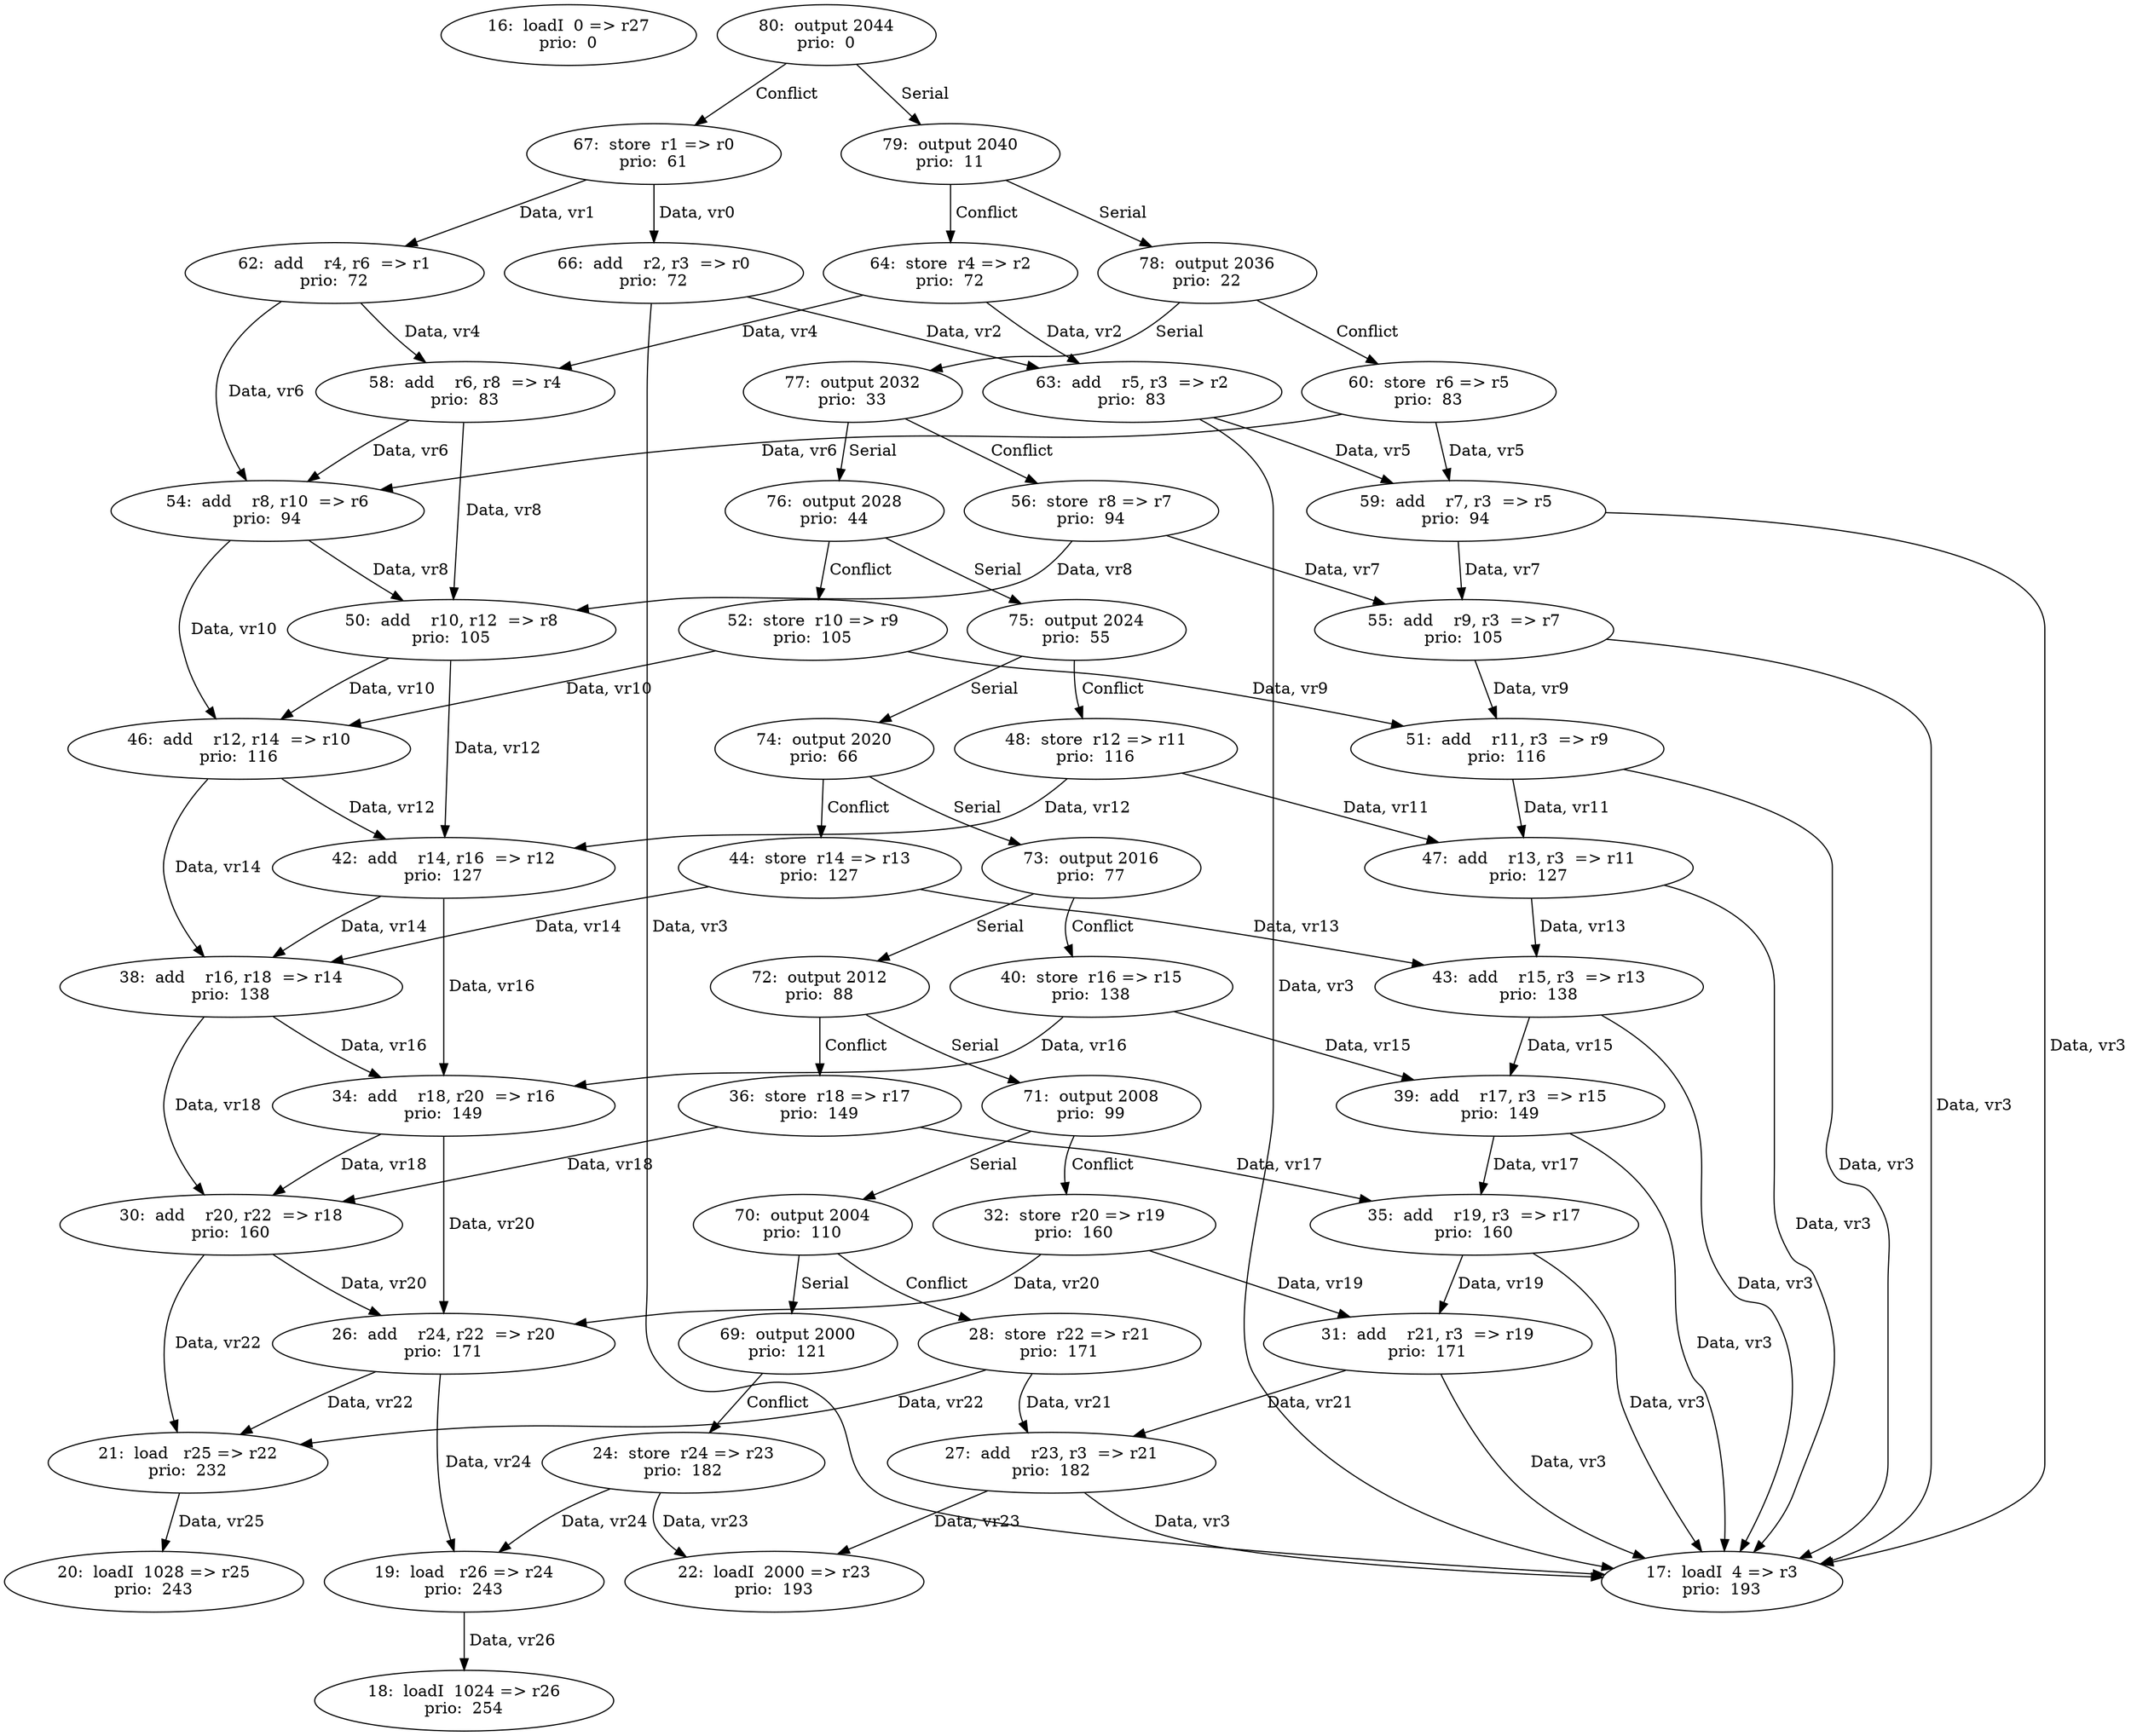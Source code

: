 digraph DG {
  16 [label="16:  loadI  0 => r27
prio:  0"];
  17 [label="17:  loadI  4 => r3
prio:  193"];
  18 [label="18:  loadI  1024 => r26
prio:  254"];
  19 [label="19:  load   r26 => r24
prio:  243"];
  20 [label="20:  loadI  1028 => r25
prio:  243"];
  21 [label="21:  load   r25 => r22
prio:  232"];
  22 [label="22:  loadI  2000 => r23
prio:  193"];
  24 [label="24:  store  r24 => r23
prio:  182"];
  26 [label="26:  add    r24, r22  => r20
prio:  171"];
  27 [label="27:  add    r23, r3  => r21
prio:  182"];
  28 [label="28:  store  r22 => r21
prio:  171"];
  30 [label="30:  add    r20, r22  => r18
prio:  160"];
  31 [label="31:  add    r21, r3  => r19
prio:  171"];
  32 [label="32:  store  r20 => r19
prio:  160"];
  34 [label="34:  add    r18, r20  => r16
prio:  149"];
  35 [label="35:  add    r19, r3  => r17
prio:  160"];
  36 [label="36:  store  r18 => r17
prio:  149"];
  38 [label="38:  add    r16, r18  => r14
prio:  138"];
  39 [label="39:  add    r17, r3  => r15
prio:  149"];
  40 [label="40:  store  r16 => r15
prio:  138"];
  42 [label="42:  add    r14, r16  => r12
prio:  127"];
  43 [label="43:  add    r15, r3  => r13
prio:  138"];
  44 [label="44:  store  r14 => r13
prio:  127"];
  46 [label="46:  add    r12, r14  => r10
prio:  116"];
  47 [label="47:  add    r13, r3  => r11
prio:  127"];
  48 [label="48:  store  r12 => r11
prio:  116"];
  50 [label="50:  add    r10, r12  => r8
prio:  105"];
  51 [label="51:  add    r11, r3  => r9
prio:  116"];
  52 [label="52:  store  r10 => r9
prio:  105"];
  54 [label="54:  add    r8, r10  => r6
prio:  94"];
  55 [label="55:  add    r9, r3  => r7
prio:  105"];
  56 [label="56:  store  r8 => r7
prio:  94"];
  58 [label="58:  add    r6, r8  => r4
prio:  83"];
  59 [label="59:  add    r7, r3  => r5
prio:  94"];
  60 [label="60:  store  r6 => r5
prio:  83"];
  62 [label="62:  add    r4, r6  => r1
prio:  72"];
  63 [label="63:  add    r5, r3  => r2
prio:  83"];
  64 [label="64:  store  r4 => r2
prio:  72"];
  66 [label="66:  add    r2, r3  => r0
prio:  72"];
  67 [label="67:  store  r1 => r0
prio:  61"];
  69 [label="69:  output 2000
prio:  121"];
  70 [label="70:  output 2004
prio:  110"];
  71 [label="71:  output 2008
prio:  99"];
  72 [label="72:  output 2012
prio:  88"];
  73 [label="73:  output 2016
prio:  77"];
  74 [label="74:  output 2020
prio:  66"];
  75 [label="75:  output 2024
prio:  55"];
  76 [label="76:  output 2028
prio:  44"];
  77 [label="77:  output 2032
prio:  33"];
  78 [label="78:  output 2036
prio:  22"];
  79 [label="79:  output 2040
prio:  11"];
  80 [label="80:  output 2044
prio:  0"];
  19 -> 18 [ label=" Data, vr26"];
  21 -> 20 [ label=" Data, vr25"];
  24 -> 19 [ label=" Data, vr24"];
  24 -> 22 [ label=" Data, vr23"];
  26 -> 19 [ label=" Data, vr24"];
  26 -> 21 [ label=" Data, vr22"];
  27 -> 22 [ label=" Data, vr23"];
  27 -> 17 [ label=" Data, vr3"];
  28 -> 21 [ label=" Data, vr22"];
  28 -> 27 [ label=" Data, vr21"];
  30 -> 26 [ label=" Data, vr20"];
  30 -> 21 [ label=" Data, vr22"];
  31 -> 27 [ label=" Data, vr21"];
  31 -> 17 [ label=" Data, vr3"];
  32 -> 26 [ label=" Data, vr20"];
  32 -> 31 [ label=" Data, vr19"];
  34 -> 30 [ label=" Data, vr18"];
  34 -> 26 [ label=" Data, vr20"];
  35 -> 31 [ label=" Data, vr19"];
  35 -> 17 [ label=" Data, vr3"];
  36 -> 30 [ label=" Data, vr18"];
  36 -> 35 [ label=" Data, vr17"];
  38 -> 34 [ label=" Data, vr16"];
  38 -> 30 [ label=" Data, vr18"];
  39 -> 35 [ label=" Data, vr17"];
  39 -> 17 [ label=" Data, vr3"];
  40 -> 34 [ label=" Data, vr16"];
  40 -> 39 [ label=" Data, vr15"];
  42 -> 38 [ label=" Data, vr14"];
  42 -> 34 [ label=" Data, vr16"];
  43 -> 39 [ label=" Data, vr15"];
  43 -> 17 [ label=" Data, vr3"];
  44 -> 38 [ label=" Data, vr14"];
  44 -> 43 [ label=" Data, vr13"];
  46 -> 42 [ label=" Data, vr12"];
  46 -> 38 [ label=" Data, vr14"];
  47 -> 43 [ label=" Data, vr13"];
  47 -> 17 [ label=" Data, vr3"];
  48 -> 42 [ label=" Data, vr12"];
  48 -> 47 [ label=" Data, vr11"];
  50 -> 46 [ label=" Data, vr10"];
  50 -> 42 [ label=" Data, vr12"];
  51 -> 47 [ label=" Data, vr11"];
  51 -> 17 [ label=" Data, vr3"];
  52 -> 46 [ label=" Data, vr10"];
  52 -> 51 [ label=" Data, vr9"];
  54 -> 50 [ label=" Data, vr8"];
  54 -> 46 [ label=" Data, vr10"];
  55 -> 51 [ label=" Data, vr9"];
  55 -> 17 [ label=" Data, vr3"];
  56 -> 50 [ label=" Data, vr8"];
  56 -> 55 [ label=" Data, vr7"];
  58 -> 54 [ label=" Data, vr6"];
  58 -> 50 [ label=" Data, vr8"];
  59 -> 55 [ label=" Data, vr7"];
  59 -> 17 [ label=" Data, vr3"];
  60 -> 54 [ label=" Data, vr6"];
  60 -> 59 [ label=" Data, vr5"];
  62 -> 58 [ label=" Data, vr4"];
  62 -> 54 [ label=" Data, vr6"];
  63 -> 59 [ label=" Data, vr5"];
  63 -> 17 [ label=" Data, vr3"];
  64 -> 58 [ label=" Data, vr4"];
  64 -> 63 [ label=" Data, vr2"];
  66 -> 63 [ label=" Data, vr2"];
  66 -> 17 [ label=" Data, vr3"];
  67 -> 62 [ label=" Data, vr1"];
  67 -> 66 [ label=" Data, vr0"];
  69 -> 24 [ label=" Conflict "];
  70 -> 69[ label=" Serial "];
  70 -> 28 [ label=" Conflict "];
  71 -> 70[ label=" Serial "];
  71 -> 32 [ label=" Conflict "];
  72 -> 71[ label=" Serial "];
  72 -> 36 [ label=" Conflict "];
  73 -> 72[ label=" Serial "];
  73 -> 40 [ label=" Conflict "];
  74 -> 73[ label=" Serial "];
  74 -> 44 [ label=" Conflict "];
  75 -> 74[ label=" Serial "];
  75 -> 48 [ label=" Conflict "];
  76 -> 75[ label=" Serial "];
  76 -> 52 [ label=" Conflict "];
  77 -> 76[ label=" Serial "];
  77 -> 56 [ label=" Conflict "];
  78 -> 77[ label=" Serial "];
  78 -> 60 [ label=" Conflict "];
  79 -> 78[ label=" Serial "];
  79 -> 64 [ label=" Conflict "];
  80 -> 79[ label=" Serial "];
  80 -> 67 [ label=" Conflict "];
}
